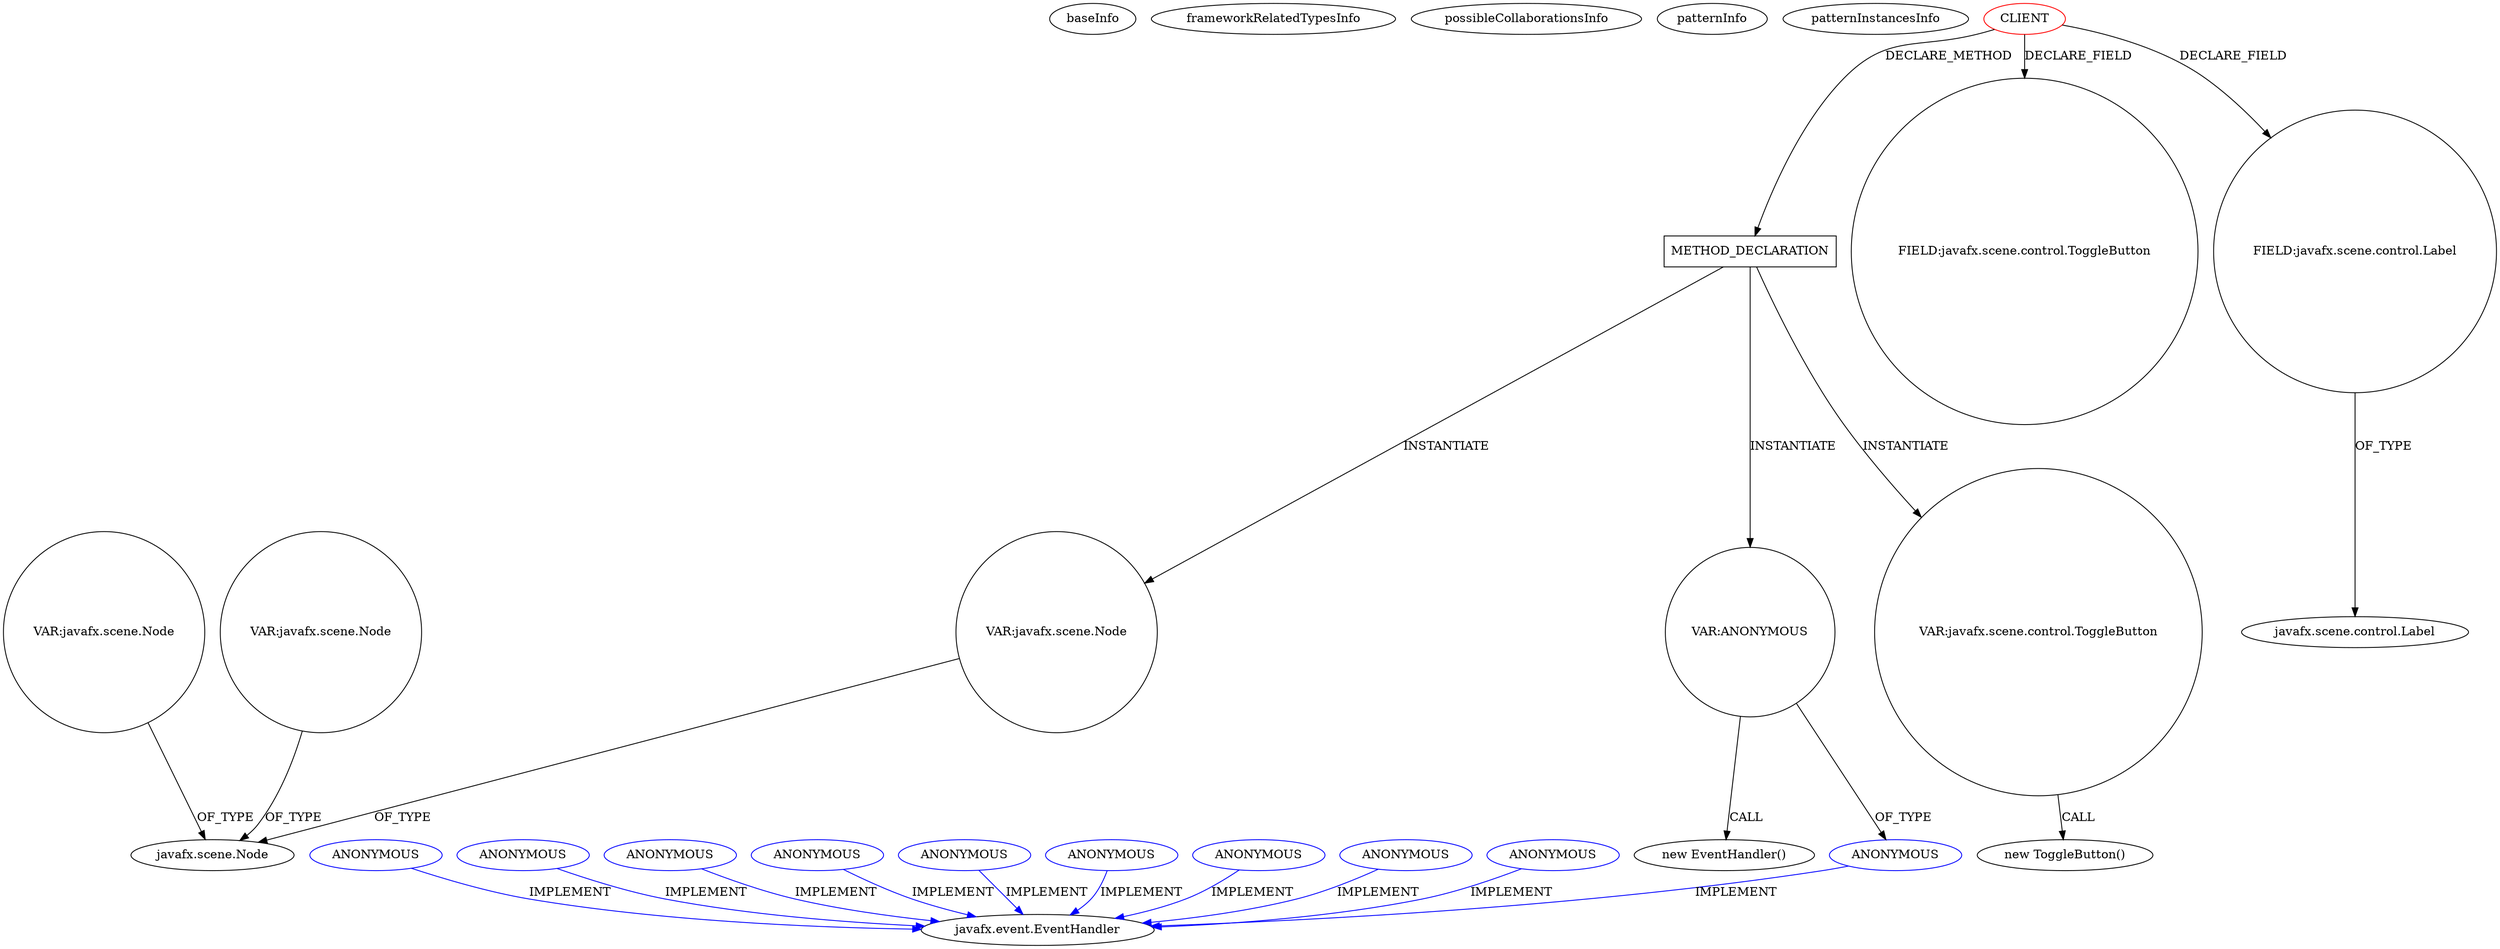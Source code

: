 digraph {
baseInfo[graphId=2312,category="pattern",isAnonymous=false,possibleRelation=false]
frameworkRelatedTypesInfo[]
possibleCollaborationsInfo[]
patternInfo[frequency=2.0,patternRootClient=0]
patternInstancesInfo[0="joelburget-miftiwac~/joelburget-miftiwac/miftiwac-master/src/Dynamic_page.java~Dynamic_page~3333",1="Alittlemurkling-alarm-clock~/Alittlemurkling-alarm-clock/alarm-clock-master/src/org/quux/alarmclock/AlarmCard.java~AlarmCard~130"]
613[label="new ToggleButton()",vertexType="CONSTRUCTOR_CALL",isFrameworkType=false]
614[label="VAR:javafx.scene.control.ToggleButton",vertexType="VARIABLE_EXPRESION",isFrameworkType=false,shape=circle]
612[label="METHOD_DECLARATION",vertexType="CLIENT_METHOD_DECLARATION",isFrameworkType=false,shape=box]
0[label="CLIENT",vertexType="ROOT_CLIENT_CLASS_DECLARATION",isFrameworkType=false,color=red]
36[label="FIELD:javafx.scene.control.ToggleButton",vertexType="FIELD_DECLARATION",isFrameworkType=false,shape=circle]
22[label="FIELD:javafx.scene.control.Label",vertexType="FIELD_DECLARATION",isFrameworkType=false,shape=circle]
7[label="javafx.scene.control.Label",vertexType="FRAMEWORK_CLASS_TYPE",isFrameworkType=false]
652[label="VAR:javafx.scene.Node",vertexType="VARIABLE_EXPRESION",isFrameworkType=false,shape=circle]
242[label="javafx.scene.Node",vertexType="FRAMEWORK_CLASS_TYPE",isFrameworkType=false]
353[label="VAR:javafx.scene.Node",vertexType="VARIABLE_EXPRESION",isFrameworkType=false,shape=circle]
362[label="VAR:javafx.scene.Node",vertexType="VARIABLE_EXPRESION",isFrameworkType=false,shape=circle]
647[label="VAR:ANONYMOUS",vertexType="VARIABLE_EXPRESION",isFrameworkType=false,shape=circle]
648[label="ANONYMOUS",vertexType="REFERENCE_ANONYMOUS_DECLARATION",isFrameworkType=false,color=blue]
646[label="new EventHandler()",vertexType="CONSTRUCTOR_CALL",isFrameworkType=false]
65[label="javafx.event.EventHandler",vertexType="FRAMEWORK_INTERFACE_TYPE",isFrameworkType=false]
293[label="ANONYMOUS",vertexType="REFERENCE_ANONYMOUS_DECLARATION",isFrameworkType=false,color=blue]
82[label="ANONYMOUS",vertexType="REFERENCE_ANONYMOUS_DECLARATION",isFrameworkType=false,color=blue]
414[label="ANONYMOUS",vertexType="REFERENCE_ANONYMOUS_DECLARATION",isFrameworkType=false,color=blue]
235[label="ANONYMOUS",vertexType="REFERENCE_ANONYMOUS_DECLARATION",isFrameworkType=false,color=blue]
661[label="ANONYMOUS",vertexType="REFERENCE_ANONYMOUS_DECLARATION",isFrameworkType=false,color=blue]
436[label="ANONYMOUS",vertexType="REFERENCE_ANONYMOUS_DECLARATION",isFrameworkType=false,color=blue]
124[label="ANONYMOUS",vertexType="REFERENCE_ANONYMOUS_DECLARATION",isFrameworkType=false,color=blue]
568[label="ANONYMOUS",vertexType="REFERENCE_ANONYMOUS_DECLARATION",isFrameworkType=false,color=blue]
596[label="ANONYMOUS",vertexType="REFERENCE_ANONYMOUS_DECLARATION",isFrameworkType=false,color=blue]
124->65[label="IMPLEMENT",color=blue]
0->612[label="DECLARE_METHOD"]
648->65[label="IMPLEMENT",color=blue]
414->65[label="IMPLEMENT",color=blue]
22->7[label="OF_TYPE"]
235->65[label="IMPLEMENT",color=blue]
652->242[label="OF_TYPE"]
0->36[label="DECLARE_FIELD"]
596->65[label="IMPLEMENT",color=blue]
353->242[label="OF_TYPE"]
82->65[label="IMPLEMENT",color=blue]
0->22[label="DECLARE_FIELD"]
568->65[label="IMPLEMENT",color=blue]
661->65[label="IMPLEMENT",color=blue]
612->614[label="INSTANTIATE"]
436->65[label="IMPLEMENT",color=blue]
614->613[label="CALL"]
362->242[label="OF_TYPE"]
647->646[label="CALL"]
647->648[label="OF_TYPE"]
293->65[label="IMPLEMENT",color=blue]
612->647[label="INSTANTIATE"]
612->652[label="INSTANTIATE"]
}
